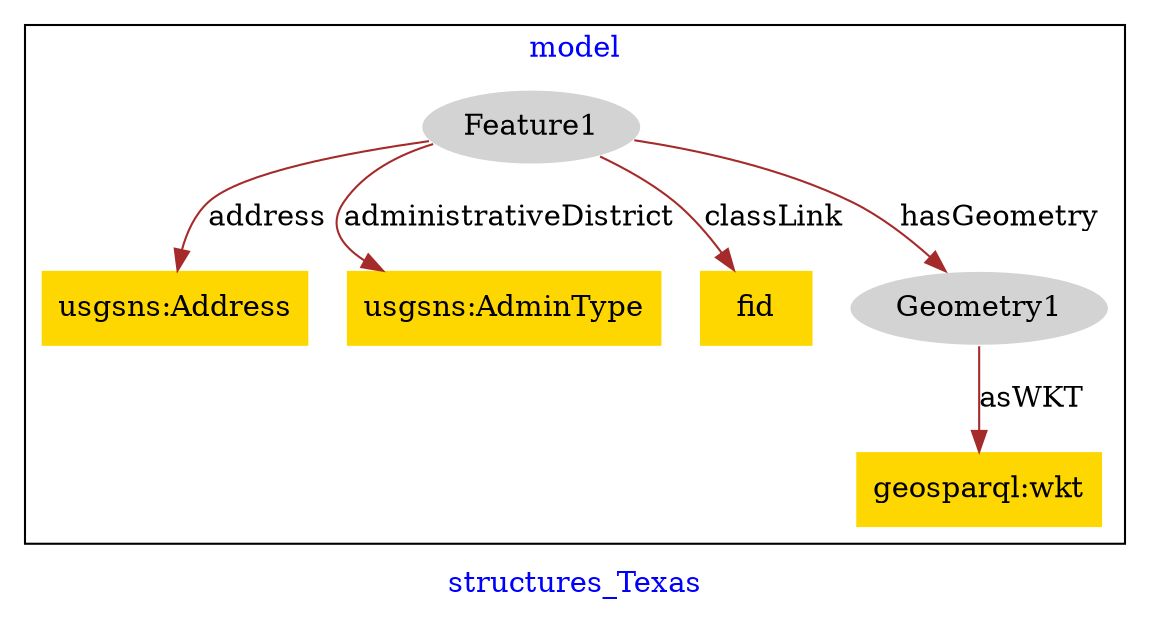 digraph n0 {
fontcolor="blue"
remincross="true"
label="structures_Texas"
subgraph cluster {
label="model"
n2[style="filled",color="white",fillcolor="lightgray",label="Feature1"];
n3[shape="plaintext",style="filled",fillcolor="gold",label="usgsns:Address"];
n4[shape="plaintext",style="filled",fillcolor="gold",label="usgsns:AdminType"];
n5[shape="plaintext",style="filled",fillcolor="gold",label="fid"];
n6[style="filled",color="white",fillcolor="lightgray",label="Geometry1"];
n7[shape="plaintext",style="filled",fillcolor="gold",label="geosparql:wkt"];
}
n2 -> n3[color="brown",fontcolor="black",label="address"]
n2 -> n4[color="brown",fontcolor="black",label="administrativeDistrict"]
n2 -> n5[color="brown",fontcolor="black",label="classLink"]
n2 -> n6[color="brown",fontcolor="black",label="hasGeometry"]
n6 -> n7[color="brown",fontcolor="black",label="asWKT"]
}
